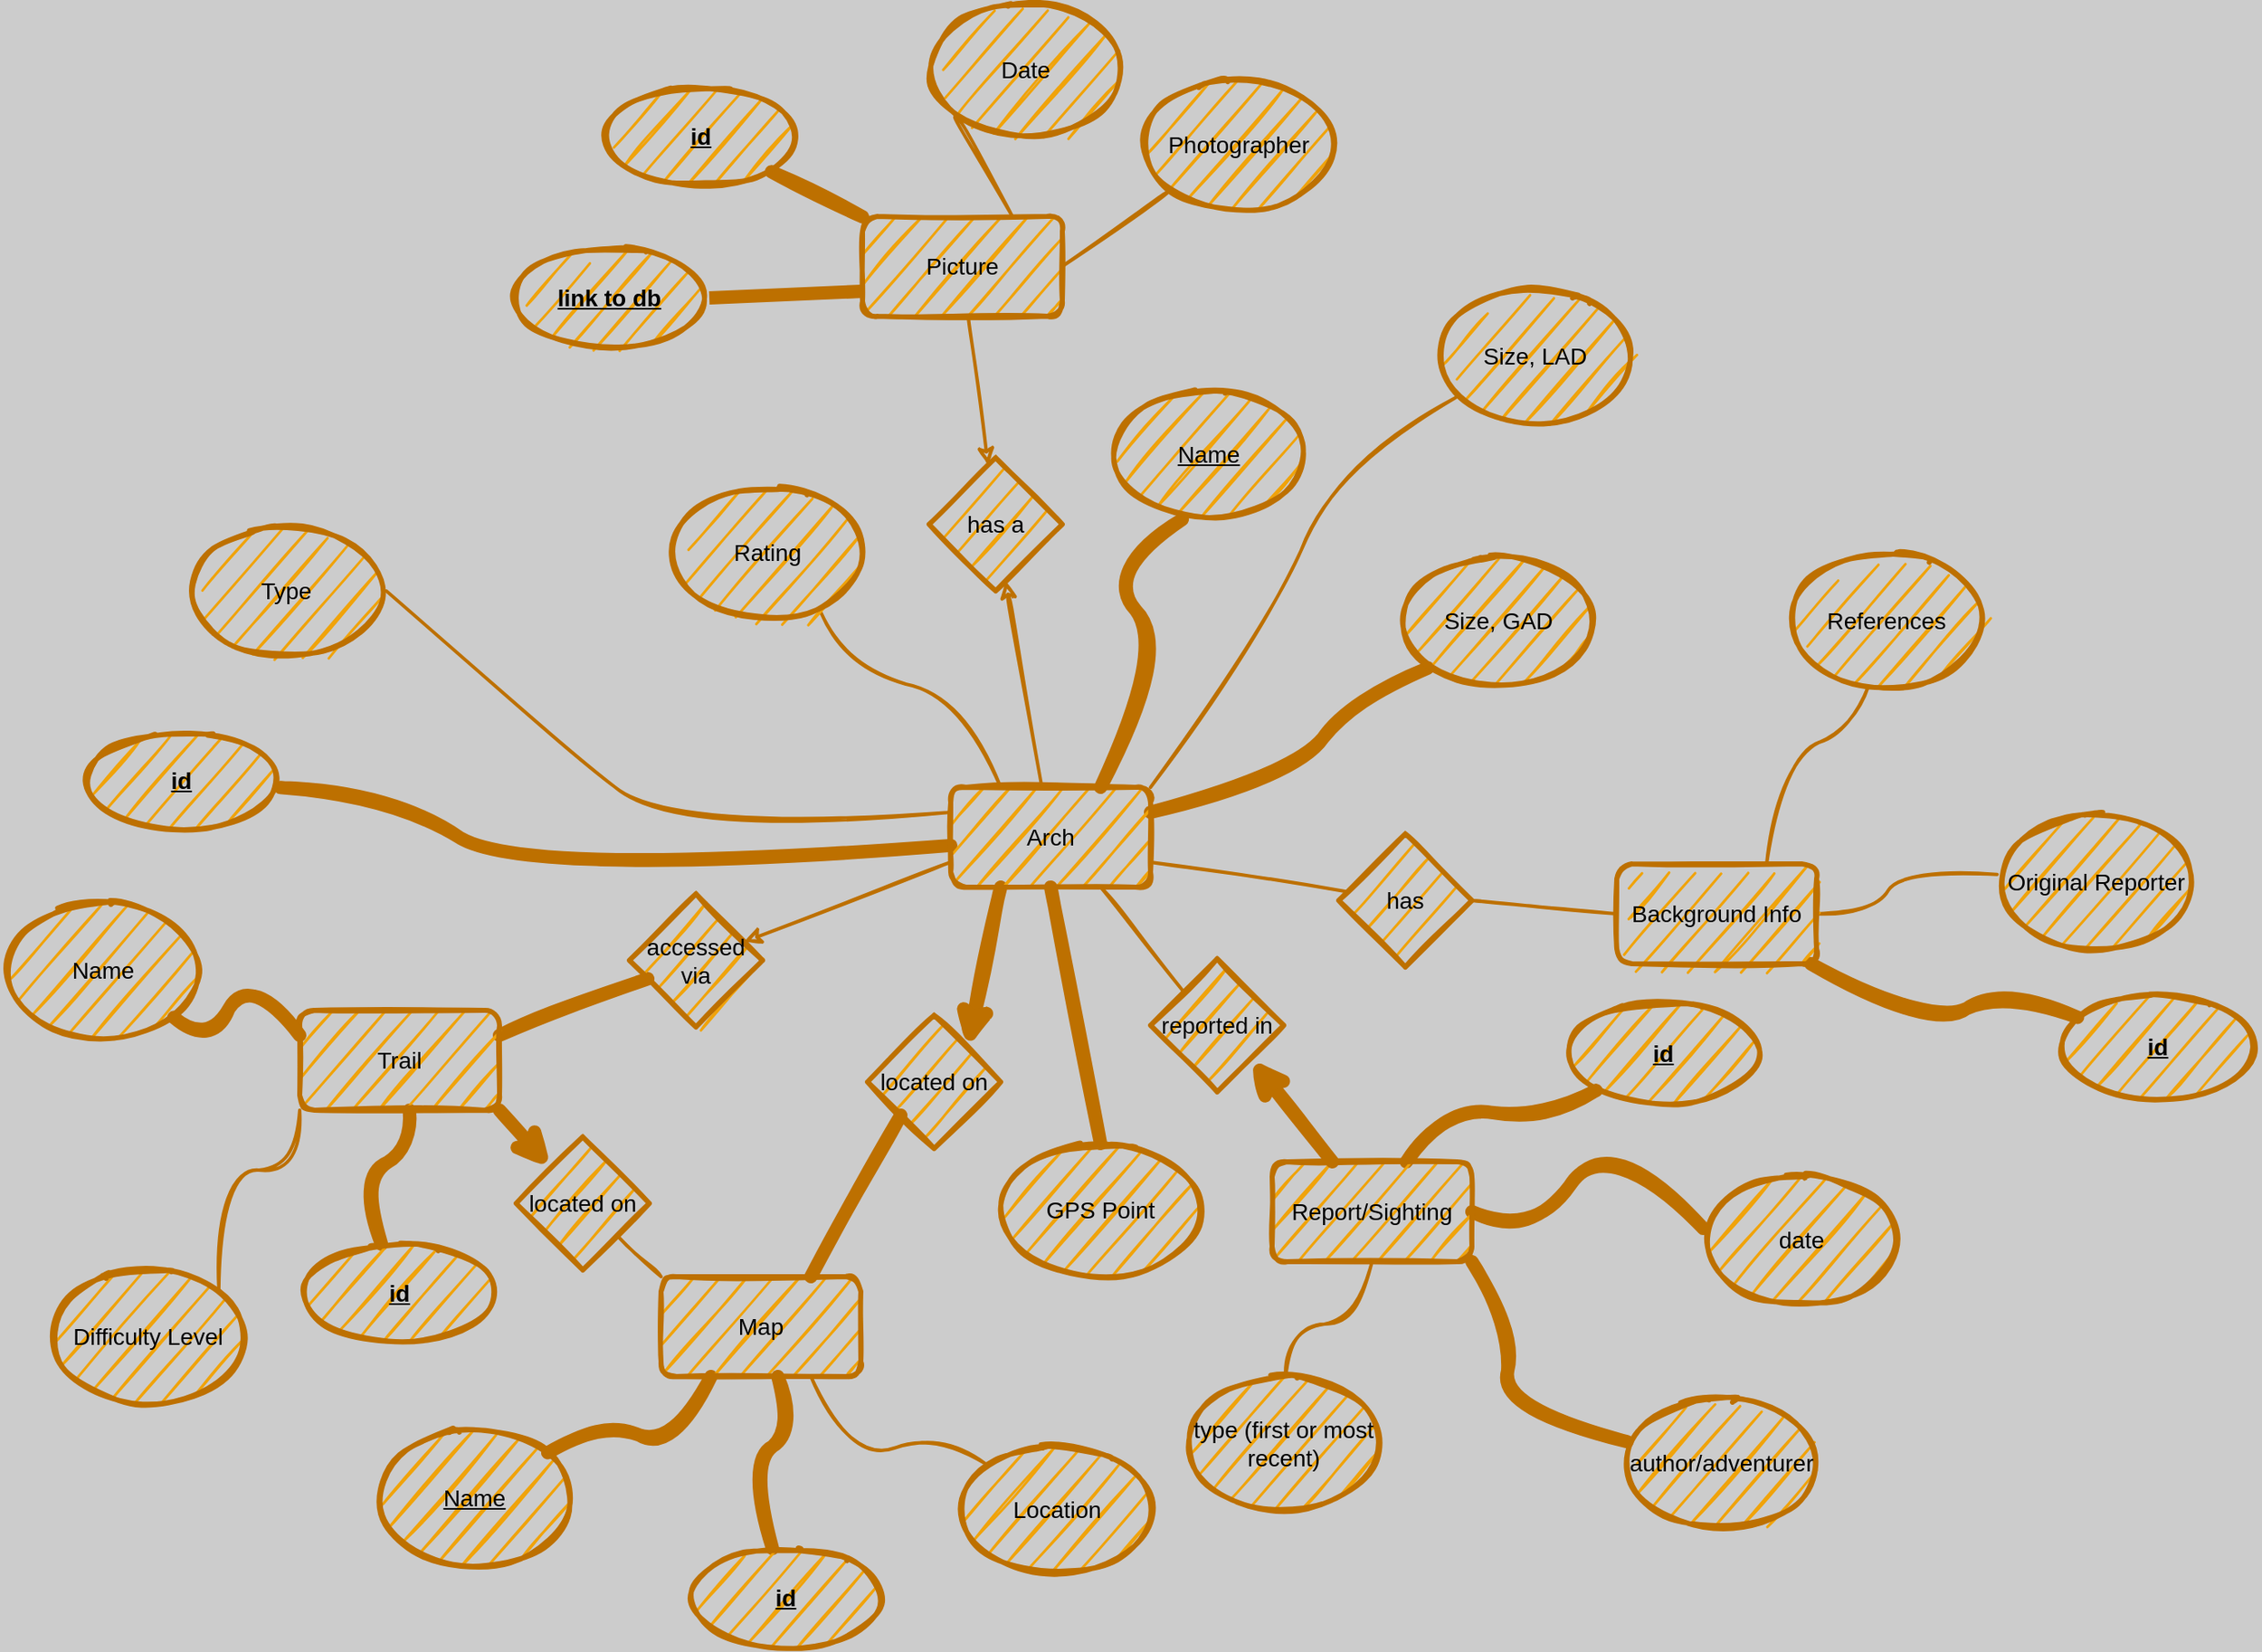 <mxfile>
    <diagram id="fORaWl52CCvgcYG56sxR" name="Page-1">
        <mxGraphModel dx="1004" dy="1551" grid="0" gridSize="10" guides="1" tooltips="1" connect="1" arrows="1" fold="1" page="0" pageScale="1" pageWidth="850" pageHeight="1100" background="#CCCCCC" math="0" shadow="0">
            <root>
                <mxCell id="0"/>
                <mxCell id="1" parent="0"/>
                <mxCell id="29" style="edgeStyle=none;html=1;exitX=1;exitY=0.25;exitDx=0;exitDy=0;entryX=0;entryY=1;entryDx=0;entryDy=0;fillColor=#f0a30a;strokeColor=#BD7000;strokeWidth=8;comic=0;sketch=1;fontSize=14;fontColor=#000000;endArrow=none;endFill=0;curved=1;" parent="1" source="2" target="5" edge="1">
                    <mxGeometry relative="1" as="geometry">
                        <Array as="points">
                            <mxPoint x="517" y="53"/>
                            <mxPoint x="550" y="8"/>
                        </Array>
                    </mxGeometry>
                </mxCell>
                <mxCell id="30" style="edgeStyle=none;html=1;exitX=1;exitY=0;exitDx=0;exitDy=0;entryX=0.1;entryY=0.813;entryDx=0;entryDy=0;entryPerimeter=0;fillColor=#f0a30a;strokeColor=#BD7000;strokeWidth=2;comic=0;sketch=1;fontSize=14;fontColor=#000000;endArrow=none;endFill=0;curved=1;" parent="1" source="2" target="21" edge="1">
                    <mxGeometry relative="1" as="geometry">
                        <Array as="points">
                            <mxPoint x="499" y="-30"/>
                            <mxPoint x="542" y="-135"/>
                        </Array>
                    </mxGeometry>
                </mxCell>
                <mxCell id="31" style="edgeStyle=none;html=1;exitX=0.75;exitY=0;exitDx=0;exitDy=0;entryX=0.367;entryY=0.988;entryDx=0;entryDy=0;entryPerimeter=0;fillColor=#f0a30a;strokeColor=#BD7000;strokeWidth=8;comic=0;sketch=1;fontSize=14;fontColor=#000000;endArrow=none;endFill=0;curved=1;" parent="1" source="2" target="4" edge="1">
                    <mxGeometry relative="1" as="geometry">
                        <Array as="points">
                            <mxPoint x="442" y="-24"/>
                            <mxPoint x="400" y="-69"/>
                        </Array>
                    </mxGeometry>
                </mxCell>
                <mxCell id="33" style="edgeStyle=none;html=1;exitX=0.25;exitY=0;exitDx=0;exitDy=0;entryX=0.767;entryY=0.95;entryDx=0;entryDy=0;entryPerimeter=0;fillColor=#f0a30a;strokeColor=#BD7000;strokeWidth=2;comic=0;sketch=1;fontSize=14;fontColor=#000000;endArrow=none;endFill=0;curved=1;" parent="1" source="2" target="7" edge="1">
                    <mxGeometry relative="1" as="geometry">
                        <Array as="points">
                            <mxPoint x="319" y="6"/>
                            <mxPoint x="247" y="-10"/>
                        </Array>
                    </mxGeometry>
                </mxCell>
                <mxCell id="35" style="edgeStyle=none;html=1;exitX=0;exitY=0.25;exitDx=0;exitDy=0;entryX=1;entryY=0.5;entryDx=0;entryDy=0;fillColor=#f0a30a;strokeColor=#BD7000;strokeWidth=2;comic=0;sketch=1;fontSize=14;fontColor=#000000;endArrow=none;endFill=0;curved=1;" parent="1" source="2" target="14" edge="1">
                    <mxGeometry relative="1" as="geometry">
                        <Array as="points">
                            <mxPoint x="145" y="90"/>
                            <mxPoint x="72" y="30"/>
                        </Array>
                    </mxGeometry>
                </mxCell>
                <mxCell id="36" style="edgeStyle=none;html=1;exitX=0;exitY=0.75;exitDx=0;exitDy=0;fillColor=#f0a30a;strokeColor=#BD7000;strokeWidth=2;comic=0;sketch=1;fontSize=14;fontColor=#000000;endArrow=classic;endFill=1;" parent="1" source="2" target="11" edge="1">
                    <mxGeometry relative="1" as="geometry"/>
                </mxCell>
                <mxCell id="37" style="edgeStyle=none;html=1;exitX=0.25;exitY=1;exitDx=0;exitDy=0;entryX=1;entryY=0;entryDx=0;entryDy=0;fillColor=#f0a30a;strokeColor=#BD7000;strokeWidth=8;comic=0;sketch=1;fontSize=14;fontColor=#000000;endArrow=classic;endFill=1;" parent="1" source="2" target="9" edge="1">
                    <mxGeometry relative="1" as="geometry"/>
                </mxCell>
                <mxCell id="38" style="edgeStyle=none;html=1;exitX=0.75;exitY=1;exitDx=0;exitDy=0;entryX=0;entryY=0;entryDx=0;entryDy=0;fillColor=#f0a30a;strokeColor=#BD7000;strokeWidth=2;comic=0;sketch=1;fontSize=14;fontColor=#000000;endArrow=none;endFill=0;" parent="1" source="2" target="16" edge="1">
                    <mxGeometry relative="1" as="geometry"/>
                </mxCell>
                <mxCell id="39" style="edgeStyle=none;html=1;exitX=1;exitY=0.75;exitDx=0;exitDy=0;fillColor=#f0a30a;strokeColor=#BD7000;strokeWidth=2;comic=0;sketch=1;fontSize=14;fontColor=#000000;endArrow=none;endFill=0;" parent="1" source="2" target="13" edge="1">
                    <mxGeometry relative="1" as="geometry"/>
                </mxCell>
                <mxCell id="61" value="" style="edgeStyle=none;curved=1;comic=0;sketch=1;html=1;fontSize=14;fontColor=#000000;endArrow=none;endFill=0;strokeColor=#BD7000;strokeWidth=8;fillColor=#f0a30a;" parent="1" source="2" target="60" edge="1">
                    <mxGeometry relative="1" as="geometry">
                        <Array as="points">
                            <mxPoint x="54" y="116"/>
                            <mxPoint x="-23" y="65"/>
                        </Array>
                    </mxGeometry>
                </mxCell>
                <mxCell id="N5kuRnoUI2QiV5lz-wMN-93" style="edgeStyle=none;curved=1;comic=0;sketch=1;html=1;exitX=0.5;exitY=1;exitDx=0;exitDy=0;entryX=0.5;entryY=0;entryDx=0;entryDy=0;fontSize=14;fontColor=#000000;startArrow=none;startFill=0;endArrow=none;endFill=0;strokeColor=#BD7000;strokeWidth=8;" parent="1" source="2" target="N5kuRnoUI2QiV5lz-wMN-87" edge="1">
                    <mxGeometry relative="1" as="geometry"/>
                </mxCell>
                <mxCell id="2" value="Arch" style="rounded=1;whiteSpace=wrap;html=1;fillColor=#f0a30a;strokeColor=#BD7000;strokeWidth=3;comic=0;sketch=1;fontSize=14;fontColor=#000000;" parent="1" vertex="1">
                    <mxGeometry x="310" y="60" width="120" height="60" as="geometry"/>
                </mxCell>
                <mxCell id="46" style="edgeStyle=none;html=1;exitX=0.75;exitY=1;exitDx=0;exitDy=0;fillColor=#f0a30a;strokeColor=#BD7000;strokeWidth=2;comic=0;sketch=1;fontSize=14;fontColor=#000000;endArrow=none;endFill=0;curved=1;" parent="1" source="3" target="25" edge="1">
                    <mxGeometry relative="1" as="geometry">
                        <Array as="points">
                            <mxPoint x="250" y="466"/>
                            <mxPoint x="302" y="448"/>
                        </Array>
                    </mxGeometry>
                </mxCell>
                <mxCell id="47" style="edgeStyle=none;html=1;exitX=0.25;exitY=1;exitDx=0;exitDy=0;fillColor=#f0a30a;strokeColor=#BD7000;strokeWidth=8;comic=0;sketch=1;fontSize=14;fontColor=#000000;endArrow=none;endFill=0;curved=1;" parent="1" source="3" target="24" edge="1">
                    <mxGeometry relative="1" as="geometry">
                        <Array as="points">
                            <mxPoint x="145" y="458"/>
                            <mxPoint x="100" y="440"/>
                        </Array>
                    </mxGeometry>
                </mxCell>
                <mxCell id="48" style="edgeStyle=none;html=1;exitX=0;exitY=0;exitDx=0;exitDy=0;fillColor=#f0a30a;strokeColor=#BD7000;strokeWidth=2;comic=0;sketch=1;fontSize=14;fontColor=#000000;endArrow=none;endFill=0;" parent="1" source="3" target="23" edge="1">
                    <mxGeometry relative="1" as="geometry"/>
                </mxCell>
                <mxCell id="65" value="" style="edgeStyle=none;curved=1;comic=0;sketch=1;html=1;fontSize=14;fontColor=#000000;endArrow=none;endFill=0;strokeColor=#BD7000;strokeWidth=8;fillColor=#f0a30a;" parent="1" source="3" target="64" edge="1">
                    <mxGeometry relative="1" as="geometry">
                        <Array as="points">
                            <mxPoint x="217" y="446"/>
                            <mxPoint x="189" y="466"/>
                        </Array>
                    </mxGeometry>
                </mxCell>
                <mxCell id="3" value="Map" style="rounded=1;whiteSpace=wrap;html=1;fillColor=#f0a30a;strokeColor=#BD7000;strokeWidth=3;comic=0;sketch=1;fontSize=14;fontColor=#000000;" parent="1" vertex="1">
                    <mxGeometry x="136" y="354" width="120" height="60" as="geometry"/>
                </mxCell>
                <mxCell id="4" value="&lt;u&gt;Name&lt;/u&gt;" style="ellipse;whiteSpace=wrap;html=1;fillColor=#f0a30a;strokeColor=#BD7000;strokeWidth=3;comic=0;sketch=1;fontSize=14;fontColor=#000000;" parent="1" vertex="1">
                    <mxGeometry x="405" y="-180" width="120" height="80" as="geometry"/>
                </mxCell>
                <mxCell id="5" value="Size, GAD" style="ellipse;whiteSpace=wrap;html=1;fillColor=#f0a30a;strokeColor=#BD7000;strokeWidth=3;comic=0;sketch=1;fontSize=14;fontColor=#000000;" parent="1" vertex="1">
                    <mxGeometry x="579" y="-80" width="120" height="80" as="geometry"/>
                </mxCell>
                <mxCell id="7" value="Rating" style="ellipse;whiteSpace=wrap;html=1;fillColor=#f0a30a;strokeColor=#BD7000;strokeWidth=3;comic=0;sketch=1;fontSize=14;fontColor=#000000;" parent="1" vertex="1">
                    <mxGeometry x="140" y="-121" width="120" height="80" as="geometry"/>
                </mxCell>
                <mxCell id="45" style="edgeStyle=none;html=1;exitX=0;exitY=1;exitDx=0;exitDy=0;entryX=0.75;entryY=0;entryDx=0;entryDy=0;fillColor=#f0a30a;strokeColor=#BD7000;strokeWidth=8;comic=0;sketch=1;fontSize=14;fontColor=#000000;endArrow=none;endFill=0;" parent="1" source="9" target="3" edge="1">
                    <mxGeometry relative="1" as="geometry"/>
                </mxCell>
                <mxCell id="9" value="located on" style="rhombus;whiteSpace=wrap;html=1;fillColor=#f0a30a;strokeColor=#BD7000;strokeWidth=3;comic=0;sketch=1;fontSize=14;fontColor=#000000;" parent="1" vertex="1">
                    <mxGeometry x="260" y="197" width="80" height="80" as="geometry"/>
                </mxCell>
                <mxCell id="49" style="edgeStyle=none;html=1;exitX=1;exitY=1;exitDx=0;exitDy=0;fillColor=#f0a30a;strokeColor=#BD7000;strokeWidth=8;comic=0;sketch=1;fontSize=14;fontColor=#000000;endArrow=classic;endFill=1;" parent="1" source="10" target="23" edge="1">
                    <mxGeometry relative="1" as="geometry"/>
                </mxCell>
                <mxCell id="50" style="edgeStyle=none;html=1;exitX=1;exitY=0.25;exitDx=0;exitDy=0;fillColor=#f0a30a;strokeColor=#BD7000;strokeWidth=8;comic=0;sketch=1;fontSize=14;fontColor=#000000;endArrow=none;endFill=0;" parent="1" source="10" target="11" edge="1">
                    <mxGeometry relative="1" as="geometry"/>
                </mxCell>
                <mxCell id="51" style="edgeStyle=none;html=1;exitX=0;exitY=1;exitDx=0;exitDy=0;entryX=1;entryY=0;entryDx=0;entryDy=0;fillColor=#f0a30a;strokeColor=#BD7000;strokeWidth=2;comic=0;sketch=1;fontSize=14;fontColor=#000000;curved=1;endArrow=none;endFill=0;" parent="1" source="10" target="22" edge="1">
                    <mxGeometry relative="1" as="geometry">
                        <Array as="points">
                            <mxPoint x="-81" y="290"/>
                            <mxPoint x="-130" y="290"/>
                        </Array>
                    </mxGeometry>
                </mxCell>
                <mxCell id="63" value="" style="edgeStyle=none;curved=1;comic=0;sketch=1;html=1;fontSize=14;fontColor=#000000;endArrow=none;endFill=0;strokeColor=#BD7000;strokeWidth=8;fillColor=#f0a30a;" parent="1" source="10" target="62" edge="1">
                    <mxGeometry relative="1" as="geometry">
                        <Array as="points">
                            <mxPoint x="-11" y="275"/>
                            <mxPoint x="-46" y="296"/>
                        </Array>
                    </mxGeometry>
                </mxCell>
                <mxCell id="10" value="Trail" style="rounded=1;whiteSpace=wrap;html=1;fillColor=#f0a30a;strokeColor=#BD7000;strokeWidth=3;comic=0;sketch=1;fontSize=14;fontColor=#000000;" parent="1" vertex="1">
                    <mxGeometry x="-81" y="194" width="120" height="60" as="geometry"/>
                </mxCell>
                <mxCell id="11" value="accessed via" style="rhombus;whiteSpace=wrap;html=1;fillColor=#f0a30a;strokeColor=#BD7000;strokeWidth=3;comic=0;sketch=1;fontSize=14;fontColor=#000000;" parent="1" vertex="1">
                    <mxGeometry x="117" y="124" width="80" height="80" as="geometry"/>
                </mxCell>
                <mxCell id="52" style="edgeStyle=none;html=1;exitX=0.75;exitY=0;exitDx=0;exitDy=0;fillColor=#f0a30a;strokeColor=#BD7000;strokeWidth=2;comic=0;sketch=1;fontSize=14;fontColor=#000000;endArrow=none;endFill=0;curved=1;" parent="1" source="12" target="19" edge="1">
                    <mxGeometry relative="1" as="geometry">
                        <Array as="points">
                            <mxPoint x="809" y="41"/>
                            <mxPoint x="854" y="25"/>
                        </Array>
                    </mxGeometry>
                </mxCell>
                <mxCell id="53" style="edgeStyle=none;html=1;exitX=1;exitY=0.5;exitDx=0;exitDy=0;fillColor=#f0a30a;strokeColor=#BD7000;strokeWidth=2;comic=0;sketch=1;fontSize=14;fontColor=#000000;endArrow=none;endFill=0;curved=1;" parent="1" source="12" target="18" edge="1">
                    <mxGeometry relative="1" as="geometry">
                        <Array as="points">
                            <mxPoint x="864" y="136"/>
                            <mxPoint x="882" y="108"/>
                        </Array>
                    </mxGeometry>
                </mxCell>
                <mxCell id="69" value="" style="edgeStyle=none;curved=1;comic=0;sketch=1;html=1;fontSize=14;fontColor=#000000;endArrow=none;endFill=0;strokeColor=#BD7000;strokeWidth=8;fillColor=#f0a30a;" parent="1" source="12" target="68" edge="1">
                    <mxGeometry relative="1" as="geometry">
                        <Array as="points">
                            <mxPoint x="900" y="205"/>
                            <mxPoint x="940" y="181"/>
                        </Array>
                    </mxGeometry>
                </mxCell>
                <mxCell id="12" value="Background Info" style="rounded=1;whiteSpace=wrap;html=1;fillColor=#f0a30a;strokeColor=#BD7000;strokeWidth=3;comic=0;sketch=1;fontSize=14;fontColor=#000000;" parent="1" vertex="1">
                    <mxGeometry x="710" y="106" width="120" height="60" as="geometry"/>
                </mxCell>
                <mxCell id="40" style="edgeStyle=none;html=1;exitX=1;exitY=0.5;exitDx=0;exitDy=0;entryX=0;entryY=0.5;entryDx=0;entryDy=0;fillColor=#f0a30a;strokeColor=#BD7000;strokeWidth=2;comic=0;sketch=1;fontSize=14;fontColor=#000000;endArrow=none;endFill=0;" parent="1" source="13" target="12" edge="1">
                    <mxGeometry relative="1" as="geometry"/>
                </mxCell>
                <mxCell id="13" value="has" style="rhombus;whiteSpace=wrap;html=1;fillColor=#f0a30a;strokeColor=#BD7000;strokeWidth=3;comic=0;sketch=1;fontSize=14;fontColor=#000000;" parent="1" vertex="1">
                    <mxGeometry x="543" y="88" width="80" height="80" as="geometry"/>
                </mxCell>
                <mxCell id="14" value="Type" style="ellipse;whiteSpace=wrap;html=1;fillColor=#f0a30a;strokeColor=#BD7000;strokeWidth=3;comic=0;sketch=1;fontSize=14;fontColor=#000000;" parent="1" vertex="1">
                    <mxGeometry x="-149" y="-98" width="120" height="80" as="geometry"/>
                </mxCell>
                <mxCell id="42" style="edgeStyle=none;html=1;exitX=1;exitY=0.5;exitDx=0;exitDy=0;entryX=0.008;entryY=0.413;entryDx=0;entryDy=0;entryPerimeter=0;fillColor=#f0a30a;strokeColor=#BD7000;strokeWidth=8;comic=0;sketch=1;fontSize=14;fontColor=#000000;endArrow=none;endFill=0;curved=1;" parent="1" source="15" target="27" edge="1">
                    <mxGeometry relative="1" as="geometry">
                        <Array as="points">
                            <mxPoint x="660" y="332"/>
                            <mxPoint x="704" y="266"/>
                        </Array>
                    </mxGeometry>
                </mxCell>
                <mxCell id="43" style="edgeStyle=none;html=1;exitX=1;exitY=1;exitDx=0;exitDy=0;fillColor=#f0a30a;strokeColor=#BD7000;strokeWidth=8;comic=0;sketch=1;fontSize=14;fontColor=#000000;endArrow=none;endFill=0;curved=1;" parent="1" source="15" target="28" edge="1">
                    <mxGeometry relative="1" as="geometry">
                        <Array as="points">
                            <mxPoint x="649" y="385"/>
                            <mxPoint x="640" y="436"/>
                        </Array>
                    </mxGeometry>
                </mxCell>
                <mxCell id="44" style="edgeStyle=none;html=1;exitX=0.5;exitY=1;exitDx=0;exitDy=0;fillColor=#f0a30a;strokeColor=#BD7000;strokeWidth=2;comic=0;sketch=1;fontSize=14;fontColor=#000000;endArrow=none;endFill=0;curved=1;" parent="1" source="15" target="17" edge="1">
                    <mxGeometry relative="1" as="geometry">
                        <Array as="points">
                            <mxPoint x="557" y="380"/>
                            <mxPoint x="512" y="385"/>
                        </Array>
                    </mxGeometry>
                </mxCell>
                <mxCell id="67" value="" style="edgeStyle=none;curved=1;comic=0;sketch=1;html=1;fontSize=14;fontColor=#000000;endArrow=none;endFill=0;strokeColor=#BD7000;strokeWidth=8;fillColor=#f0a30a;" parent="1" source="15" target="66" edge="1">
                    <mxGeometry relative="1" as="geometry">
                        <Array as="points">
                            <mxPoint x="607" y="251"/>
                            <mxPoint x="665" y="260"/>
                        </Array>
                    </mxGeometry>
                </mxCell>
                <mxCell id="15" value="Report/Sighting" style="rounded=1;whiteSpace=wrap;html=1;fillColor=#f0a30a;strokeColor=#BD7000;strokeWidth=3;comic=0;sketch=1;fontSize=14;fontColor=#000000;" parent="1" vertex="1">
                    <mxGeometry x="503" y="285" width="120" height="60" as="geometry"/>
                </mxCell>
                <mxCell id="41" style="edgeStyle=none;html=1;exitX=1;exitY=1;exitDx=0;exitDy=0;fillColor=#f0a30a;strokeColor=#BD7000;strokeWidth=8;comic=0;sketch=1;fontSize=14;fontColor=#000000;endArrow=none;endFill=0;startArrow=classic;startFill=1;" parent="1" source="16" target="15" edge="1">
                    <mxGeometry relative="1" as="geometry"/>
                </mxCell>
                <mxCell id="16" value="reported in" style="rhombus;whiteSpace=wrap;html=1;fillColor=#f0a30a;strokeColor=#BD7000;strokeWidth=3;comic=0;sketch=1;fontSize=14;fontColor=#000000;" parent="1" vertex="1">
                    <mxGeometry x="430" y="163" width="80" height="80" as="geometry"/>
                </mxCell>
                <mxCell id="17" value="type (first or most recent)" style="ellipse;whiteSpace=wrap;html=1;fillColor=#f0a30a;strokeColor=#BD7000;strokeWidth=3;comic=0;sketch=1;fontSize=14;fontColor=#000000;" parent="1" vertex="1">
                    <mxGeometry x="450" y="414" width="120" height="80" as="geometry"/>
                </mxCell>
                <mxCell id="18" value="Original Reporter" style="ellipse;whiteSpace=wrap;html=1;fillColor=#f0a30a;strokeColor=#BD7000;strokeWidth=3;comic=0;sketch=1;fontSize=14;fontColor=#000000;" parent="1" vertex="1">
                    <mxGeometry x="938" y="77" width="120" height="80" as="geometry"/>
                </mxCell>
                <mxCell id="19" value="References" style="ellipse;whiteSpace=wrap;html=1;fillColor=#f0a30a;strokeColor=#BD7000;strokeWidth=3;comic=0;sketch=1;fontSize=14;fontColor=#000000;" parent="1" vertex="1">
                    <mxGeometry x="812" y="-80" width="120" height="80" as="geometry"/>
                </mxCell>
                <mxCell id="21" value="Size, LAD" style="ellipse;whiteSpace=wrap;html=1;fillColor=#f0a30a;strokeColor=#BD7000;strokeWidth=3;comic=0;sketch=1;fontSize=14;fontColor=#000000;" parent="1" vertex="1">
                    <mxGeometry x="601" y="-239" width="120" height="80" as="geometry"/>
                </mxCell>
                <mxCell id="22" value="Difficulty Level" style="ellipse;whiteSpace=wrap;html=1;fillColor=#f0a30a;strokeColor=#BD7000;strokeWidth=3;comic=0;sketch=1;fontSize=14;fontColor=#000000;" parent="1" vertex="1">
                    <mxGeometry x="-232" y="350" width="120" height="80" as="geometry"/>
                </mxCell>
                <mxCell id="23" value="located on" style="rhombus;whiteSpace=wrap;html=1;fillColor=#f0a30a;strokeColor=#BD7000;strokeWidth=3;comic=0;sketch=1;fontSize=14;fontColor=#000000;" parent="1" vertex="1">
                    <mxGeometry x="49" y="270" width="80" height="80" as="geometry"/>
                </mxCell>
                <mxCell id="24" value="&lt;u&gt;Name&lt;/u&gt;" style="ellipse;whiteSpace=wrap;html=1;fillColor=#f0a30a;strokeColor=#BD7000;strokeWidth=3;comic=0;sketch=1;fontSize=14;fontColor=#000000;" parent="1" vertex="1">
                    <mxGeometry x="-36" y="447" width="120" height="80" as="geometry"/>
                </mxCell>
                <mxCell id="25" value="Location" style="ellipse;whiteSpace=wrap;html=1;fillColor=#f0a30a;strokeColor=#BD7000;strokeWidth=3;comic=0;sketch=1;fontSize=14;fontColor=#000000;" parent="1" vertex="1">
                    <mxGeometry x="314" y="454" width="120" height="80" as="geometry"/>
                </mxCell>
                <mxCell id="27" value="date" style="ellipse;whiteSpace=wrap;html=1;fillColor=#f0a30a;strokeColor=#BD7000;strokeWidth=3;comic=0;sketch=1;fontSize=14;fontColor=#000000;" parent="1" vertex="1">
                    <mxGeometry x="761" y="292" width="120" height="80" as="geometry"/>
                </mxCell>
                <mxCell id="28" value="author/adventurer" style="ellipse;whiteSpace=wrap;html=1;fillColor=#f0a30a;strokeColor=#BD7000;strokeWidth=3;comic=0;sketch=1;fontSize=14;fontColor=#000000;" parent="1" vertex="1">
                    <mxGeometry x="713" y="426" width="120" height="80" as="geometry"/>
                </mxCell>
                <mxCell id="56" style="edgeStyle=none;curved=1;comic=0;sketch=1;html=1;exitX=1;exitY=1;exitDx=0;exitDy=0;entryX=0;entryY=0.25;entryDx=0;entryDy=0;fontSize=14;fontColor=#000000;endArrow=none;endFill=0;strokeColor=#BD7000;strokeWidth=8;fillColor=#f0a30a;" parent="1" source="54" target="10" edge="1">
                    <mxGeometry relative="1" as="geometry">
                        <Array as="points">
                            <mxPoint x="-136" y="216"/>
                            <mxPoint x="-111" y="170"/>
                        </Array>
                    </mxGeometry>
                </mxCell>
                <mxCell id="54" value="Name" style="ellipse;whiteSpace=wrap;html=1;fillColor=#f0a30a;strokeColor=#BD7000;strokeWidth=3;comic=0;sketch=1;fontSize=14;fontColor=#000000;" parent="1" vertex="1">
                    <mxGeometry x="-259" y="130" width="120" height="80" as="geometry"/>
                </mxCell>
                <mxCell id="60" value="&lt;u&gt;&lt;b&gt;id&lt;/b&gt;&lt;/u&gt;" style="ellipse;whiteSpace=wrap;html=1;fontSize=14;fillColor=#f0a30a;strokeColor=#BD7000;fontColor=#000000;rounded=1;strokeWidth=3;comic=0;sketch=1;" parent="1" vertex="1">
                    <mxGeometry x="-212" y="26" width="120" height="60" as="geometry"/>
                </mxCell>
                <mxCell id="62" value="&lt;u&gt;&lt;b&gt;id&lt;/b&gt;&lt;/u&gt;" style="ellipse;whiteSpace=wrap;html=1;fontSize=14;fillColor=#f0a30a;strokeColor=#BD7000;fontColor=#000000;rounded=1;strokeWidth=3;comic=0;sketch=1;" parent="1" vertex="1">
                    <mxGeometry x="-81" y="334" width="120" height="60" as="geometry"/>
                </mxCell>
                <mxCell id="64" value="&lt;u&gt;&lt;b&gt;id&lt;/b&gt;&lt;/u&gt;" style="ellipse;whiteSpace=wrap;html=1;fontSize=14;fillColor=#f0a30a;strokeColor=#BD7000;fontColor=#000000;rounded=1;strokeWidth=3;comic=0;sketch=1;" parent="1" vertex="1">
                    <mxGeometry x="151" y="517" width="120" height="60" as="geometry"/>
                </mxCell>
                <mxCell id="66" value="&lt;u&gt;&lt;b&gt;id&lt;/b&gt;&lt;/u&gt;" style="ellipse;whiteSpace=wrap;html=1;fontSize=14;fillColor=#f0a30a;strokeColor=#BD7000;fontColor=#000000;rounded=1;strokeWidth=3;comic=0;sketch=1;" parent="1" vertex="1">
                    <mxGeometry x="678" y="190" width="120" height="60" as="geometry"/>
                </mxCell>
                <mxCell id="68" value="&lt;u&gt;&lt;b&gt;id&lt;/b&gt;&lt;/u&gt;" style="ellipse;whiteSpace=wrap;html=1;fontSize=14;fillColor=#f0a30a;strokeColor=#BD7000;fontColor=#000000;rounded=1;strokeWidth=3;comic=0;sketch=1;" parent="1" vertex="1">
                    <mxGeometry x="975" y="186" width="120" height="60" as="geometry"/>
                </mxCell>
                <mxCell id="74" value="" style="edgeStyle=none;curved=1;comic=0;sketch=1;html=1;fontSize=14;fontColor=#000000;startArrow=classic;startFill=1;endArrow=none;endFill=0;strokeColor=#BD7000;strokeWidth=2;" parent="1" source="71" target="2" edge="1">
                    <mxGeometry relative="1" as="geometry"/>
                </mxCell>
                <mxCell id="71" value="has a" style="rhombus;whiteSpace=wrap;html=1;fillColor=#f0a30a;strokeColor=#BD7000;strokeWidth=3;comic=0;sketch=1;fontSize=14;fontColor=#000000;" parent="1" vertex="1">
                    <mxGeometry x="297" y="-138" width="80" height="80" as="geometry"/>
                </mxCell>
                <mxCell id="73" value="" style="edgeStyle=none;curved=1;comic=0;sketch=1;html=1;fontSize=14;fontColor=#000000;startArrow=none;startFill=0;endArrow=classic;endFill=1;strokeColor=#BD7000;strokeWidth=2;" parent="1" source="72" target="71" edge="1">
                    <mxGeometry relative="1" as="geometry"/>
                </mxCell>
                <mxCell id="72" value="Picture" style="rounded=1;whiteSpace=wrap;html=1;fillColor=#f0a30a;strokeColor=#BD7000;strokeWidth=3;comic=0;sketch=1;fontSize=14;fontColor=#000000;" parent="1" vertex="1">
                    <mxGeometry x="257" y="-283" width="120" height="60" as="geometry"/>
                </mxCell>
                <mxCell id="76" style="edgeStyle=none;curved=1;comic=0;sketch=1;html=1;exitX=1;exitY=1;exitDx=0;exitDy=0;fontSize=14;fontColor=#000000;startArrow=none;startFill=0;endArrow=none;endFill=0;strokeColor=#BD7000;strokeWidth=8;" parent="1" source="75" target="72" edge="1">
                    <mxGeometry relative="1" as="geometry"/>
                </mxCell>
                <mxCell id="75" value="&lt;u&gt;&lt;b&gt;id&lt;/b&gt;&lt;/u&gt;" style="ellipse;whiteSpace=wrap;html=1;fontSize=14;fillColor=#f0a30a;strokeColor=#BD7000;fontColor=#000000;rounded=1;strokeWidth=3;comic=0;sketch=1;" parent="1" vertex="1">
                    <mxGeometry x="100" y="-361" width="120" height="60" as="geometry"/>
                </mxCell>
                <mxCell id="78" style="edgeStyle=none;curved=1;comic=0;sketch=1;html=1;exitX=0;exitY=1;exitDx=0;exitDy=0;entryX=1;entryY=0.5;entryDx=0;entryDy=0;fontSize=14;fontColor=#000000;startArrow=none;startFill=0;endArrow=none;endFill=0;strokeColor=#BD7000;strokeWidth=2;" parent="1" source="77" target="72" edge="1">
                    <mxGeometry relative="1" as="geometry"/>
                </mxCell>
                <mxCell id="77" value="Photographer" style="ellipse;whiteSpace=wrap;html=1;fillColor=#f0a30a;strokeColor=#BD7000;strokeWidth=3;comic=0;sketch=1;fontSize=14;fontColor=#000000;" parent="1" vertex="1">
                    <mxGeometry x="423" y="-366" width="120" height="80" as="geometry"/>
                </mxCell>
                <mxCell id="80" style="edgeStyle=none;curved=1;comic=0;sketch=1;html=1;exitX=0;exitY=1;exitDx=0;exitDy=0;entryX=0.75;entryY=0;entryDx=0;entryDy=0;fontSize=14;fontColor=#000000;startArrow=none;startFill=0;endArrow=none;endFill=0;strokeColor=#BD7000;strokeWidth=2;" parent="1" source="79" target="72" edge="1">
                    <mxGeometry relative="1" as="geometry"/>
                </mxCell>
                <mxCell id="79" value="Date" style="ellipse;whiteSpace=wrap;html=1;fillColor=#f0a30a;strokeColor=#BD7000;strokeWidth=3;comic=0;sketch=1;fontSize=14;fontColor=#000000;" parent="1" vertex="1">
                    <mxGeometry x="295" y="-411" width="120" height="80" as="geometry"/>
                </mxCell>
                <mxCell id="N5kuRnoUI2QiV5lz-wMN-87" value="GPS Point" style="ellipse;whiteSpace=wrap;html=1;fillColor=#f0a30a;strokeColor=#BD7000;strokeWidth=3;comic=0;sketch=1;fontSize=14;fontColor=#000000;" parent="1" vertex="1">
                    <mxGeometry x="340" y="274" width="120" height="80" as="geometry"/>
                </mxCell>
                <mxCell id="82" style="edgeStyle=none;html=1;exitX=1;exitY=0.5;exitDx=0;exitDy=0;entryX=0;entryY=0.75;entryDx=0;entryDy=0;strokeColor=#BD7000;strokeWidth=8;endArrow=none;endFill=0;" edge="1" parent="1" source="81" target="72">
                    <mxGeometry relative="1" as="geometry"/>
                </mxCell>
                <mxCell id="81" value="&lt;u&gt;&lt;b&gt;link to db&lt;/b&gt;&lt;/u&gt;" style="ellipse;whiteSpace=wrap;html=1;fontSize=14;fillColor=#f0a30a;strokeColor=#BD7000;fontColor=#000000;rounded=1;strokeWidth=3;comic=0;sketch=1;" vertex="1" parent="1">
                    <mxGeometry x="45" y="-264" width="120" height="60" as="geometry"/>
                </mxCell>
            </root>
        </mxGraphModel>
    </diagram>
</mxfile>